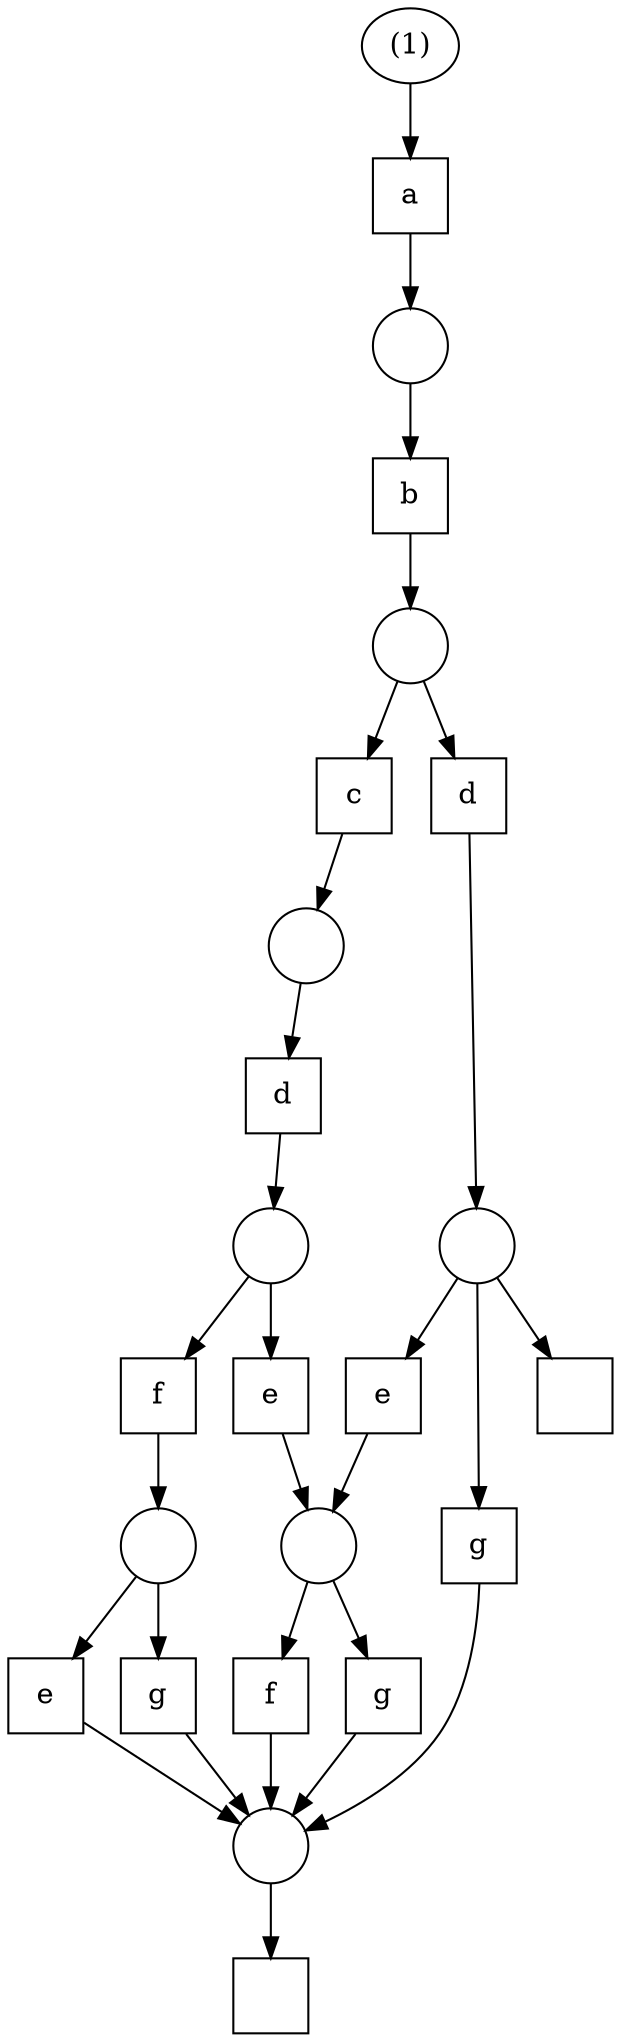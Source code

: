 digraph G {
    label="";
    node [width=0.5];
x369e088 [label="",shape=box]
x369e138 [label="",shape=box]
x369e1e8 [label="a",shape=box]
x369ddc8 [label="b",shape=box]
x369de78 [label="c",shape=box]
x369d2c8 [label="d",shape=box]
x369d588 [label="d",shape=box]
x369d320 [label="e",shape=box]
x369d6e8 [label="e",shape=box]
x369d530 [label="e",shape=box]
x369d3d0 [label="f",shape=box]
x369d8f8 [label="f",shape=box]
x369dd18 [label="g",shape=box]
x369db08 [label="g",shape=box]
x369d4d8 [label="g",shape=box]
x369d848 [label=""]
x369d950 [label=""]
x369d8a0 [label="(1)"]
x369da00 [label=""]
x369dc10 [label=""]
x369d9a8 [label=""]
x369da58 [label=""]
x369dab0 [label=""]
x369dbb8 [label=""]
x369d848 -> x369e088 
x369d530 -> x369d848 
x369d3d0 -> x369d848 
x369dd18 -> x369d848 
x369db08 -> x369d848 
x369d4d8 -> x369d848 
x369d950 -> x369e138 
x369d588 -> x369d950 
x369d950 -> x369d6e8 
x369d950 -> x369dd18 
x369d8a0 -> x369e1e8 
x369e1e8 -> x369da00 
x369da00 -> x369ddc8 
x369ddc8 -> x369dc10 
x369dc10 -> x369de78 
x369dc10 -> x369d588 
x369de78 -> x369d9a8 
x369d9a8 -> x369d2c8 
x369d2c8 -> x369da58 
x369da58 -> x369d320 
x369da58 -> x369d8f8 
x369dab0 -> x369d530 
x369d8f8 -> x369dab0 
x369dab0 -> x369d4d8 
x369d320 -> x369dbb8 
x369d6e8 -> x369dbb8 
x369dbb8 -> x369d3d0 
x369dbb8 -> x369db08 
}

